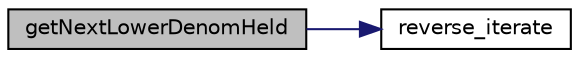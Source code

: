 digraph "getNextLowerDenomHeld"
{
  edge [fontname="Helvetica",fontsize="10",labelfontname="Helvetica",labelfontsize="10"];
  node [fontname="Helvetica",fontsize="10",shape=record];
  rankdir="LR";
  Node33 [label="getNextLowerDenomHeld",height=0.2,width=0.4,color="black", fillcolor="grey75", style="filled", fontcolor="black"];
  Node33 -> Node34 [color="midnightblue",fontsize="10",style="solid",fontname="Helvetica"];
  Node34 [label="reverse_iterate",height=0.2,width=0.4,color="black", fillcolor="white", style="filled",URL="$reverse__iterate_8h.html#a5c42501cbdd92bec9f5a7886c4e9cfd5"];
}
